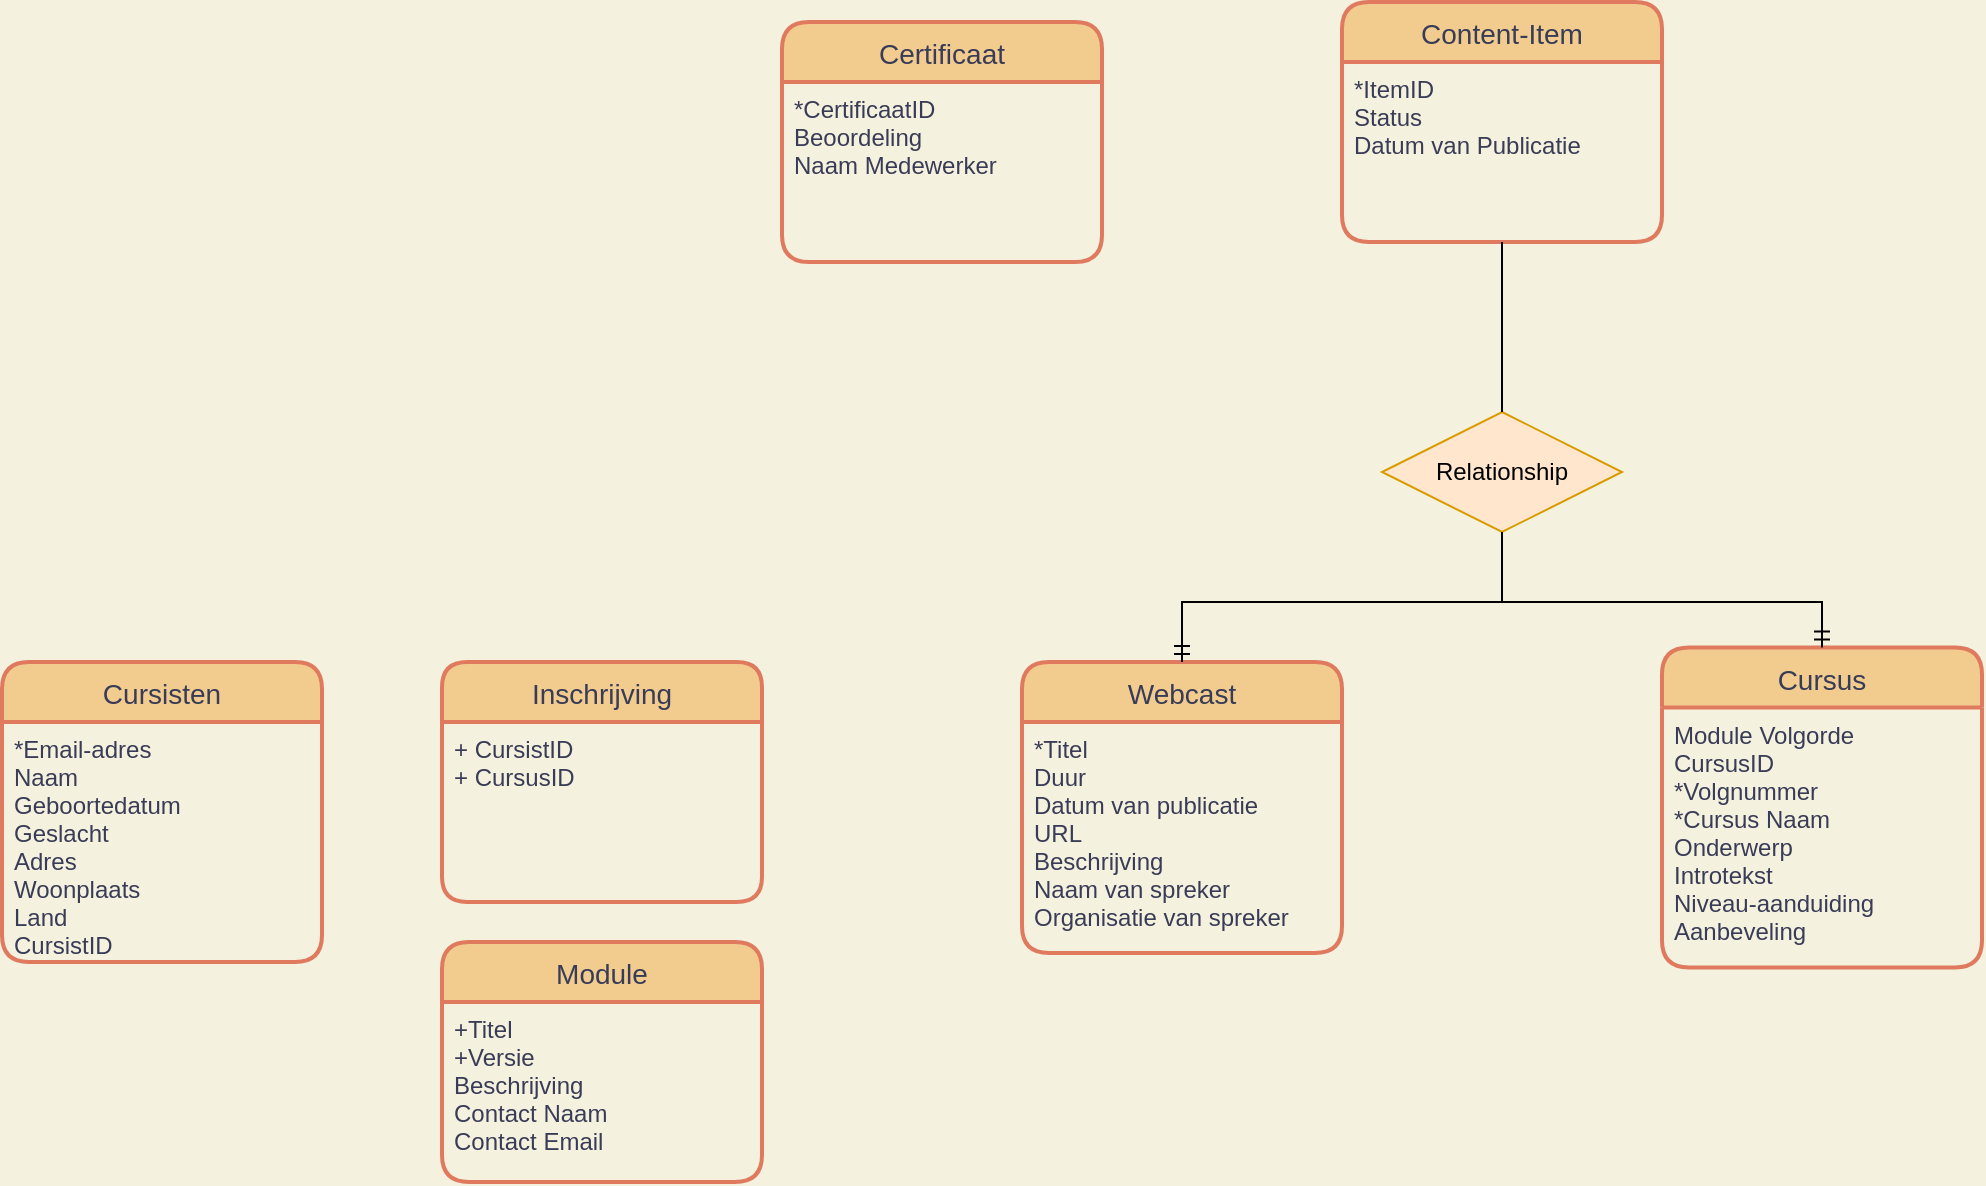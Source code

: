 <mxfile version="20.2.3" type="device"><diagram id="-oMEzIl2gSjHSIrYOxRT" name="Pagina-1"><mxGraphModel dx="156" dy="100" grid="1" gridSize="10" guides="1" tooltips="1" connect="1" arrows="1" fold="1" page="1" pageScale="1" pageWidth="1654" pageHeight="1169" background="#F4F1DE" math="0" shadow="0"><root><mxCell id="0"/><mxCell id="1" parent="0"/><mxCell id="rVw7lnMLuWqAV3BZQBTg-336" value="Cursus" style="swimlane;childLayout=stackLayout;horizontal=1;startSize=30;horizontalStack=0;rounded=1;fontSize=14;fontStyle=0;strokeWidth=2;resizeParent=0;resizeLast=1;shadow=0;dashed=0;align=center;fillColor=#F2CC8F;strokeColor=#E07A5F;fontColor=#393C56;" parent="1" vertex="1"><mxGeometry x="1000" y="672.75" width="160" height="160" as="geometry"/></mxCell><mxCell id="rVw7lnMLuWqAV3BZQBTg-337" value="Module Volgorde&#10;CursusID&#10;*Volgnummer&#10;*Cursus Naam&#10;Onderwerp&#10;Introtekst&#10;Niveau-aanduiding&#10;Aanbeveling" style="align=left;strokeColor=none;fillColor=none;spacingLeft=4;fontSize=12;verticalAlign=top;resizable=0;rotatable=0;part=1;fontColor=#393C56;" parent="rVw7lnMLuWqAV3BZQBTg-336" vertex="1"><mxGeometry y="30" width="160" height="130" as="geometry"/></mxCell><mxCell id="rVw7lnMLuWqAV3BZQBTg-340" value="Webcast" style="swimlane;childLayout=stackLayout;horizontal=1;startSize=30;horizontalStack=0;rounded=1;fontSize=14;fontStyle=0;strokeWidth=2;resizeParent=0;resizeLast=1;shadow=0;dashed=0;align=center;fillColor=#F2CC8F;strokeColor=#E07A5F;fontColor=#393C56;" parent="1" vertex="1"><mxGeometry x="680" y="680" width="160" height="145.5" as="geometry"/></mxCell><mxCell id="rVw7lnMLuWqAV3BZQBTg-341" value="*Titel&#10;Duur&#10;Datum van publicatie&#10;URL&#10;Beschrijving&#10;Naam van spreker&#10;Organisatie van spreker" style="align=left;strokeColor=none;fillColor=none;spacingLeft=4;fontSize=12;verticalAlign=top;resizable=0;rotatable=0;part=1;fontColor=#393C56;" parent="rVw7lnMLuWqAV3BZQBTg-340" vertex="1"><mxGeometry y="30" width="160" height="115.5" as="geometry"/></mxCell><mxCell id="oP-zd8Yyw_d6xAbdPPKn-8" value="Cursisten" style="swimlane;childLayout=stackLayout;horizontal=1;startSize=30;horizontalStack=0;rounded=1;fontSize=14;fontStyle=0;strokeWidth=2;resizeParent=0;resizeLast=1;shadow=0;dashed=0;align=center;fillColor=#F2CC8F;strokeColor=#E07A5F;fontColor=#393C56;" vertex="1" parent="1"><mxGeometry x="170" y="680" width="160" height="150" as="geometry"/></mxCell><mxCell id="oP-zd8Yyw_d6xAbdPPKn-9" value="*Email-adres&#10;Naam&#10;Geboortedatum&#10;Geslacht&#10;Adres&#10;Woonplaats&#10;Land&#10;CursistID" style="align=left;strokeColor=none;fillColor=none;spacingLeft=4;fontSize=12;verticalAlign=top;resizable=0;rotatable=0;part=1;fontColor=#393C56;" vertex="1" parent="oP-zd8Yyw_d6xAbdPPKn-8"><mxGeometry y="30" width="160" height="120" as="geometry"/></mxCell><mxCell id="oP-zd8Yyw_d6xAbdPPKn-14" value="Content-Item" style="swimlane;childLayout=stackLayout;horizontal=1;startSize=30;horizontalStack=0;rounded=1;fontSize=14;fontStyle=0;strokeWidth=2;resizeParent=0;resizeLast=1;shadow=0;dashed=0;align=center;fillColor=#F2CC8F;strokeColor=#E07A5F;fontColor=#393C56;" vertex="1" parent="1"><mxGeometry x="840" y="350" width="160" height="120" as="geometry"/></mxCell><mxCell id="oP-zd8Yyw_d6xAbdPPKn-15" value="*ItemID&#10;Status&#10;Datum van Publicatie" style="align=left;strokeColor=none;fillColor=none;spacingLeft=4;fontSize=12;verticalAlign=top;resizable=0;rotatable=0;part=1;fontColor=#393C56;" vertex="1" parent="oP-zd8Yyw_d6xAbdPPKn-14"><mxGeometry y="30" width="160" height="90" as="geometry"/></mxCell><mxCell id="oP-zd8Yyw_d6xAbdPPKn-22" value="Inschrijving" style="swimlane;childLayout=stackLayout;horizontal=1;startSize=30;horizontalStack=0;rounded=1;fontSize=14;fontStyle=0;strokeWidth=2;resizeParent=0;resizeLast=1;shadow=0;dashed=0;align=center;arcSize=14;fillColor=#F2CC8F;strokeColor=#E07A5F;fontColor=#393C56;" vertex="1" parent="1"><mxGeometry x="390" y="680" width="160" height="120" as="geometry"/></mxCell><mxCell id="oP-zd8Yyw_d6xAbdPPKn-23" value="+ CursistID&#10;+ CursusID&#10;" style="align=left;strokeColor=none;fillColor=none;spacingLeft=4;fontSize=12;verticalAlign=top;resizable=0;rotatable=0;part=1;fontColor=#393C56;" vertex="1" parent="oP-zd8Yyw_d6xAbdPPKn-22"><mxGeometry y="30" width="160" height="90" as="geometry"/></mxCell><mxCell id="oP-zd8Yyw_d6xAbdPPKn-24" value="Certificaat" style="swimlane;childLayout=stackLayout;horizontal=1;startSize=30;horizontalStack=0;rounded=1;fontSize=14;fontStyle=0;strokeWidth=2;resizeParent=0;resizeLast=1;shadow=0;dashed=0;align=center;fillColor=#F2CC8F;strokeColor=#E07A5F;fontColor=#393C56;" vertex="1" parent="1"><mxGeometry x="560" y="360" width="160" height="120" as="geometry"/></mxCell><mxCell id="oP-zd8Yyw_d6xAbdPPKn-25" value="*CertificaatID&#10;Beoordeling&#10;Naam Medewerker&#10;" style="align=left;strokeColor=none;fillColor=none;spacingLeft=4;fontSize=12;verticalAlign=top;resizable=0;rotatable=0;part=1;fontColor=#393C56;" vertex="1" parent="oP-zd8Yyw_d6xAbdPPKn-24"><mxGeometry y="30" width="160" height="90" as="geometry"/></mxCell><mxCell id="oP-zd8Yyw_d6xAbdPPKn-29" value="Module" style="swimlane;childLayout=stackLayout;horizontal=1;startSize=30;horizontalStack=0;rounded=1;fontSize=14;fontStyle=0;strokeWidth=2;resizeParent=0;resizeLast=1;shadow=0;dashed=0;align=center;fillColor=#F2CC8F;strokeColor=#E07A5F;fontColor=#393C56;" vertex="1" parent="1"><mxGeometry x="390" y="820" width="160" height="120" as="geometry"/></mxCell><mxCell id="oP-zd8Yyw_d6xAbdPPKn-30" value="+Titel&#10;+Versie&#10;Beschrijving&#10;Contact Naam&#10;Contact Email" style="align=left;strokeColor=none;fillColor=none;spacingLeft=4;fontSize=12;verticalAlign=top;resizable=0;rotatable=0;part=1;fontColor=#393C56;" vertex="1" parent="oP-zd8Yyw_d6xAbdPPKn-29"><mxGeometry y="30" width="160" height="90" as="geometry"/></mxCell><mxCell id="oP-zd8Yyw_d6xAbdPPKn-36" value="Relationship" style="shape=rhombus;perimeter=rhombusPerimeter;whiteSpace=wrap;html=1;align=center;labelBackgroundColor=none;labelBorderColor=none;fillColor=#ffe6cc;strokeColor=#d79b00;" vertex="1" parent="1"><mxGeometry x="860" y="555" width="120" height="60" as="geometry"/></mxCell><mxCell id="oP-zd8Yyw_d6xAbdPPKn-37" value="" style="endArrow=none;html=1;rounded=0;exitX=0.5;exitY=1;exitDx=0;exitDy=0;entryX=0.5;entryY=0;entryDx=0;entryDy=0;" edge="1" parent="1" source="oP-zd8Yyw_d6xAbdPPKn-15" target="oP-zd8Yyw_d6xAbdPPKn-36"><mxGeometry relative="1" as="geometry"><mxPoint x="800" y="520" as="sourcePoint"/><mxPoint x="960" y="520" as="targetPoint"/></mxGeometry></mxCell><mxCell id="oP-zd8Yyw_d6xAbdPPKn-38" value="" style="edgeStyle=orthogonalEdgeStyle;fontSize=12;html=1;endArrow=ERmandOne;rounded=0;exitX=0.5;exitY=1;exitDx=0;exitDy=0;entryX=0.5;entryY=0;entryDx=0;entryDy=0;" edge="1" parent="1" source="oP-zd8Yyw_d6xAbdPPKn-36" target="rVw7lnMLuWqAV3BZQBTg-336"><mxGeometry width="100" height="100" relative="1" as="geometry"><mxPoint x="870" y="770" as="sourcePoint"/><mxPoint x="970" y="670" as="targetPoint"/><Array as="points"><mxPoint x="920" y="650"/><mxPoint x="1080" y="650"/></Array></mxGeometry></mxCell><mxCell id="oP-zd8Yyw_d6xAbdPPKn-39" value="" style="edgeStyle=orthogonalEdgeStyle;fontSize=12;html=1;endArrow=ERmandOne;rounded=0;exitX=0.5;exitY=1;exitDx=0;exitDy=0;entryX=0.5;entryY=0;entryDx=0;entryDy=0;" edge="1" parent="1" source="oP-zd8Yyw_d6xAbdPPKn-36" target="rVw7lnMLuWqAV3BZQBTg-340"><mxGeometry width="100" height="100" relative="1" as="geometry"><mxPoint x="970" y="585" as="sourcePoint"/><mxPoint x="1130" y="642.75" as="targetPoint"/><Array as="points"><mxPoint x="920" y="650"/><mxPoint x="760" y="650"/></Array></mxGeometry></mxCell></root></mxGraphModel></diagram></mxfile>